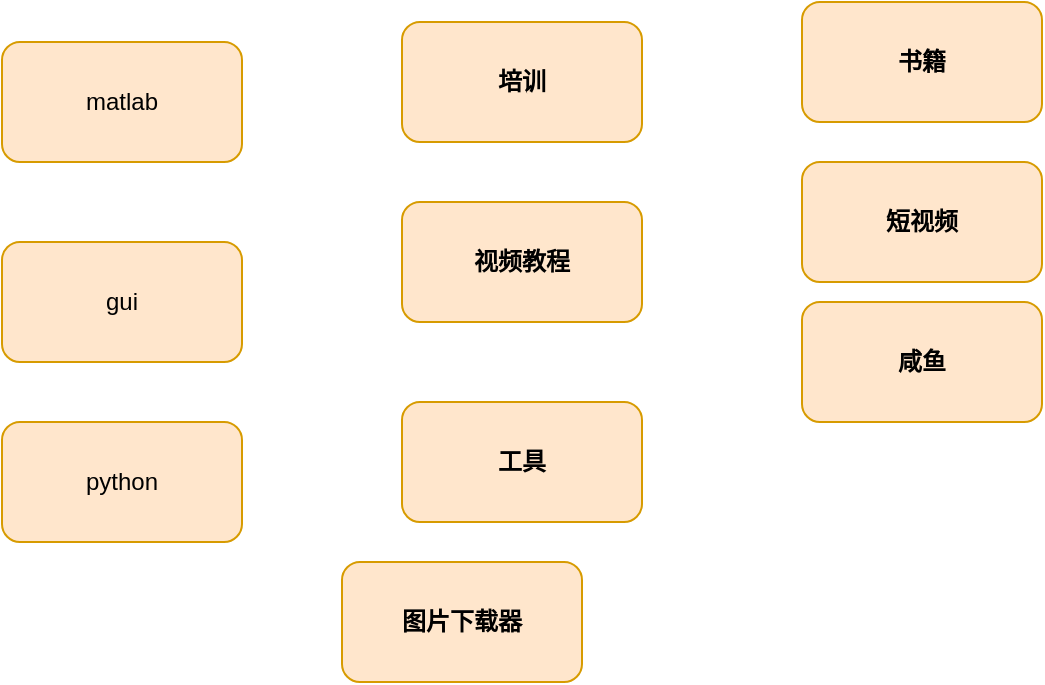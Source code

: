 <mxfile version="12.1.2" type="github" pages="1">
  <diagram id="v0aDKgJK21_tez0SBdlP" name="Page-1">
    <mxGraphModel dx="1302" dy="847" grid="1" gridSize="10" guides="1" tooltips="1" connect="1" arrows="1" fold="1" page="1" pageScale="1" pageWidth="827" pageHeight="1169" math="0" shadow="0">
      <root>
        <mxCell id="0"/>
        <mxCell id="1" parent="0"/>
        <mxCell id="4lSk_yB9vL9-ZRo8prOx-1" value="matlab" style="rounded=1;whiteSpace=wrap;html=1;fillColor=#ffe6cc;strokeColor=#d79b00;" vertex="1" parent="1">
          <mxGeometry x="90" y="220" width="120" height="60" as="geometry"/>
        </mxCell>
        <mxCell id="4lSk_yB9vL9-ZRo8prOx-2" value="gui" style="rounded=1;whiteSpace=wrap;html=1;fillColor=#ffe6cc;strokeColor=#d79b00;" vertex="1" parent="1">
          <mxGeometry x="90" y="320" width="120" height="60" as="geometry"/>
        </mxCell>
        <mxCell id="4lSk_yB9vL9-ZRo8prOx-3" value="培训" style="rounded=1;whiteSpace=wrap;html=1;fillColor=#ffe6cc;strokeColor=#d79b00;fontStyle=1" vertex="1" parent="1">
          <mxGeometry x="290" y="210" width="120" height="60" as="geometry"/>
        </mxCell>
        <mxCell id="4lSk_yB9vL9-ZRo8prOx-4" value="视频教程" style="rounded=1;whiteSpace=wrap;html=1;fillColor=#ffe6cc;strokeColor=#d79b00;fontStyle=1" vertex="1" parent="1">
          <mxGeometry x="290" y="300" width="120" height="60" as="geometry"/>
        </mxCell>
        <mxCell id="4lSk_yB9vL9-ZRo8prOx-6" value="书籍" style="rounded=1;whiteSpace=wrap;html=1;fillColor=#ffe6cc;strokeColor=#d79b00;fontStyle=1" vertex="1" parent="1">
          <mxGeometry x="490" y="200" width="120" height="60" as="geometry"/>
        </mxCell>
        <mxCell id="4lSk_yB9vL9-ZRo8prOx-7" value="短视频" style="rounded=1;whiteSpace=wrap;html=1;fillColor=#ffe6cc;strokeColor=#d79b00;fontStyle=1" vertex="1" parent="1">
          <mxGeometry x="490" y="280" width="120" height="60" as="geometry"/>
        </mxCell>
        <mxCell id="4lSk_yB9vL9-ZRo8prOx-8" value="咸鱼" style="rounded=1;whiteSpace=wrap;html=1;fillColor=#ffe6cc;strokeColor=#d79b00;fontStyle=1" vertex="1" parent="1">
          <mxGeometry x="490" y="350" width="120" height="60" as="geometry"/>
        </mxCell>
        <mxCell id="4lSk_yB9vL9-ZRo8prOx-9" value="工具" style="rounded=1;whiteSpace=wrap;html=1;fillColor=#ffe6cc;strokeColor=#d79b00;fontStyle=1" vertex="1" parent="1">
          <mxGeometry x="290" y="400" width="120" height="60" as="geometry"/>
        </mxCell>
        <mxCell id="4lSk_yB9vL9-ZRo8prOx-11" value="图片下载器" style="rounded=1;whiteSpace=wrap;html=1;fillColor=#ffe6cc;strokeColor=#d79b00;fontStyle=1" vertex="1" parent="1">
          <mxGeometry x="260" y="480" width="120" height="60" as="geometry"/>
        </mxCell>
        <mxCell id="4lSk_yB9vL9-ZRo8prOx-12" value="python" style="rounded=1;whiteSpace=wrap;html=1;fillColor=#ffe6cc;strokeColor=#d79b00;" vertex="1" parent="1">
          <mxGeometry x="90" y="410" width="120" height="60" as="geometry"/>
        </mxCell>
      </root>
    </mxGraphModel>
  </diagram>
</mxfile>
